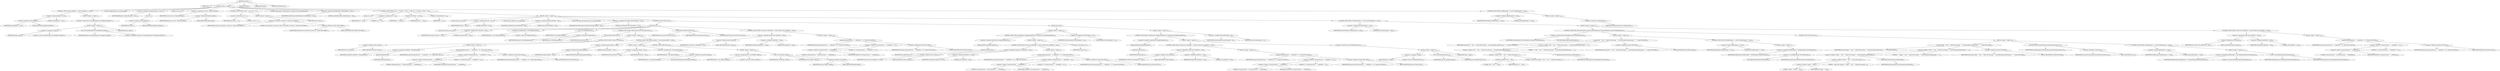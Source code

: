 digraph "execute" {  
"252" [label = <(METHOD,execute)<SUB>171</SUB>> ]
"4" [label = <(PARAM,this)<SUB>171</SUB>> ]
"253" [label = <(BLOCK,&lt;empty&gt;,&lt;empty&gt;)<SUB>171</SUB>> ]
"254" [label = <(CONTROL_STRUCTURE,if (buildpath == null),if (buildpath == null))<SUB>172</SUB>> ]
"255" [label = <(&lt;operator&gt;.equals,buildpath == null)<SUB>172</SUB>> ]
"256" [label = <(&lt;operator&gt;.fieldAccess,this.buildpath)<SUB>172</SUB>> ]
"257" [label = <(IDENTIFIER,this,buildpath == null)<SUB>172</SUB>> ]
"258" [label = <(FIELD_IDENTIFIER,buildpath,buildpath)<SUB>172</SUB>> ]
"259" [label = <(LITERAL,null,buildpath == null)<SUB>172</SUB>> ]
"260" [label = <(BLOCK,&lt;empty&gt;,&lt;empty&gt;)<SUB>172</SUB>> ]
"261" [label = <(&lt;operator&gt;.throw,throw new BuildException(&quot;No buildpath specified&quot;);)<SUB>173</SUB>> ]
"262" [label = <(BLOCK,&lt;empty&gt;,&lt;empty&gt;)<SUB>173</SUB>> ]
"263" [label = <(&lt;operator&gt;.assignment,&lt;empty&gt;)> ]
"264" [label = <(IDENTIFIER,$obj4,&lt;empty&gt;)> ]
"265" [label = <(&lt;operator&gt;.alloc,new BuildException(&quot;No buildpath specified&quot;))<SUB>173</SUB>> ]
"266" [label = <(&lt;init&gt;,new BuildException(&quot;No buildpath specified&quot;))<SUB>173</SUB>> ]
"267" [label = <(IDENTIFIER,$obj4,new BuildException(&quot;No buildpath specified&quot;))> ]
"268" [label = <(LITERAL,&quot;No buildpath specified&quot;,new BuildException(&quot;No buildpath specified&quot;))<SUB>173</SUB>> ]
"269" [label = <(IDENTIFIER,$obj4,&lt;empty&gt;)> ]
"270" [label = <(LOCAL,String[] filenames: java.lang.String[])> ]
"271" [label = <(&lt;operator&gt;.assignment,String[] filenames = list())<SUB>176</SUB>> ]
"272" [label = <(IDENTIFIER,filenames,String[] filenames = list())<SUB>176</SUB>> ]
"273" [label = <(list,list())<SUB>176</SUB>> ]
"274" [label = <(&lt;operator&gt;.fieldAccess,this.buildpath)<SUB>176</SUB>> ]
"275" [label = <(IDENTIFIER,this,list())<SUB>176</SUB>> ]
"276" [label = <(FIELD_IDENTIFIER,buildpath,buildpath)<SUB>176</SUB>> ]
"277" [label = <(LOCAL,int count: int)> ]
"278" [label = <(&lt;operator&gt;.assignment,int count = filenames.length)<SUB>177</SUB>> ]
"279" [label = <(IDENTIFIER,count,int count = filenames.length)<SUB>177</SUB>> ]
"280" [label = <(&lt;operator&gt;.fieldAccess,filenames.length)<SUB>177</SUB>> ]
"281" [label = <(IDENTIFIER,filenames,int count = filenames.length)<SUB>177</SUB>> ]
"282" [label = <(FIELD_IDENTIFIER,length,length)<SUB>177</SUB>> ]
"283" [label = <(CONTROL_STRUCTURE,if (count &lt; 1),if (count &lt; 1))<SUB>178</SUB>> ]
"284" [label = <(&lt;operator&gt;.lessThan,count &lt; 1)<SUB>178</SUB>> ]
"285" [label = <(IDENTIFIER,count,count &lt; 1)<SUB>178</SUB>> ]
"286" [label = <(LITERAL,1,count &lt; 1)<SUB>178</SUB>> ]
"287" [label = <(BLOCK,&lt;empty&gt;,&lt;empty&gt;)<SUB>178</SUB>> ]
"288" [label = <(log,log(&quot;No sub-builds to iterate on&quot;, Project.MSG_WARN))<SUB>179</SUB>> ]
"3" [label = <(IDENTIFIER,this,log(&quot;No sub-builds to iterate on&quot;, Project.MSG_WARN))<SUB>179</SUB>> ]
"289" [label = <(LITERAL,&quot;No sub-builds to iterate on&quot;,log(&quot;No sub-builds to iterate on&quot;, Project.MSG_WARN))<SUB>179</SUB>> ]
"290" [label = <(&lt;operator&gt;.fieldAccess,Project.MSG_WARN)<SUB>179</SUB>> ]
"291" [label = <(IDENTIFIER,Project,log(&quot;No sub-builds to iterate on&quot;, Project.MSG_WARN))<SUB>179</SUB>> ]
"292" [label = <(FIELD_IDENTIFIER,MSG_WARN,MSG_WARN)<SUB>179</SUB>> ]
"293" [label = <(RETURN,return;,return;)<SUB>180</SUB>> ]
"18" [label = <(LOCAL,BuildException buildException: org.apache.tools.ant.BuildException)> ]
"294" [label = <(&lt;operator&gt;.assignment,BuildException buildException = null)<SUB>188</SUB>> ]
"295" [label = <(IDENTIFIER,buildException,BuildException buildException = null)<SUB>188</SUB>> ]
"296" [label = <(LITERAL,null,BuildException buildException = null)<SUB>188</SUB>> ]
"297" [label = <(CONTROL_STRUCTURE,for (int i = 0; Some(i &lt; count); ++i),for (int i = 0; Some(i &lt; count); ++i))<SUB>189</SUB>> ]
"298" [label = <(LOCAL,int i: int)> ]
"299" [label = <(&lt;operator&gt;.assignment,int i = 0)<SUB>189</SUB>> ]
"300" [label = <(IDENTIFIER,i,int i = 0)<SUB>189</SUB>> ]
"301" [label = <(LITERAL,0,int i = 0)<SUB>189</SUB>> ]
"302" [label = <(&lt;operator&gt;.lessThan,i &lt; count)<SUB>189</SUB>> ]
"303" [label = <(IDENTIFIER,i,i &lt; count)<SUB>189</SUB>> ]
"304" [label = <(IDENTIFIER,count,i &lt; count)<SUB>189</SUB>> ]
"305" [label = <(&lt;operator&gt;.preIncrement,++i)<SUB>189</SUB>> ]
"306" [label = <(IDENTIFIER,i,++i)<SUB>189</SUB>> ]
"307" [label = <(BLOCK,&lt;empty&gt;,&lt;empty&gt;)<SUB>189</SUB>> ]
"6" [label = <(LOCAL,File file: java.io.File)> ]
"308" [label = <(&lt;operator&gt;.assignment,File file = null)<SUB>190</SUB>> ]
"309" [label = <(IDENTIFIER,file,File file = null)<SUB>190</SUB>> ]
"310" [label = <(LITERAL,null,File file = null)<SUB>190</SUB>> ]
"311" [label = <(LOCAL,String subdirPath: java.lang.String)> ]
"312" [label = <(&lt;operator&gt;.assignment,String subdirPath = null)<SUB>191</SUB>> ]
"313" [label = <(IDENTIFIER,subdirPath,String subdirPath = null)<SUB>191</SUB>> ]
"314" [label = <(LITERAL,null,String subdirPath = null)<SUB>191</SUB>> ]
"315" [label = <(LOCAL,Throwable thrownException: java.lang.Throwable)> ]
"316" [label = <(&lt;operator&gt;.assignment,Throwable thrownException = null)<SUB>192</SUB>> ]
"317" [label = <(IDENTIFIER,thrownException,Throwable thrownException = null)<SUB>192</SUB>> ]
"318" [label = <(LITERAL,null,Throwable thrownException = null)<SUB>192</SUB>> ]
"319" [label = <(CONTROL_STRUCTURE,try,try)<SUB>193</SUB>> ]
"320" [label = <(BLOCK,try,try)<SUB>193</SUB>> ]
"321" [label = <(LOCAL,File directory: java.io.File)> ]
"322" [label = <(&lt;operator&gt;.assignment,File directory = null)<SUB>194</SUB>> ]
"323" [label = <(IDENTIFIER,directory,File directory = null)<SUB>194</SUB>> ]
"324" [label = <(LITERAL,null,File directory = null)<SUB>194</SUB>> ]
"325" [label = <(&lt;operator&gt;.assignment,file = new File(filenames[i]))<SUB>195</SUB>> ]
"326" [label = <(IDENTIFIER,file,file = new File(filenames[i]))<SUB>195</SUB>> ]
"327" [label = <(&lt;operator&gt;.alloc,new File(filenames[i]))<SUB>195</SUB>> ]
"328" [label = <(&lt;init&gt;,new File(filenames[i]))<SUB>195</SUB>> ]
"5" [label = <(IDENTIFIER,file,new File(filenames[i]))<SUB>195</SUB>> ]
"329" [label = <(&lt;operator&gt;.indexAccess,filenames[i])<SUB>195</SUB>> ]
"330" [label = <(IDENTIFIER,filenames,new File(filenames[i]))<SUB>195</SUB>> ]
"331" [label = <(IDENTIFIER,i,new File(filenames[i]))<SUB>195</SUB>> ]
"332" [label = <(CONTROL_STRUCTURE,if (file.isDirectory()),if (file.isDirectory()))<SUB>196</SUB>> ]
"333" [label = <(isDirectory,file.isDirectory())<SUB>196</SUB>> ]
"334" [label = <(IDENTIFIER,file,file.isDirectory())<SUB>196</SUB>> ]
"335" [label = <(BLOCK,&lt;empty&gt;,&lt;empty&gt;)<SUB>196</SUB>> ]
"336" [label = <(CONTROL_STRUCTURE,if (verbose),if (verbose))<SUB>197</SUB>> ]
"337" [label = <(&lt;operator&gt;.fieldAccess,this.verbose)<SUB>197</SUB>> ]
"338" [label = <(IDENTIFIER,this,if (verbose))<SUB>197</SUB>> ]
"339" [label = <(FIELD_IDENTIFIER,verbose,verbose)<SUB>197</SUB>> ]
"340" [label = <(BLOCK,&lt;empty&gt;,&lt;empty&gt;)<SUB>197</SUB>> ]
"341" [label = <(&lt;operator&gt;.assignment,subdirPath = file.getPath())<SUB>198</SUB>> ]
"342" [label = <(IDENTIFIER,subdirPath,subdirPath = file.getPath())<SUB>198</SUB>> ]
"343" [label = <(getPath,file.getPath())<SUB>198</SUB>> ]
"344" [label = <(IDENTIFIER,file,file.getPath())<SUB>198</SUB>> ]
"345" [label = <(log,log(&quot;Entering directory: &quot; + subdirPath + &quot;\n&quot;, Project.MSG_INFO))<SUB>199</SUB>> ]
"7" [label = <(IDENTIFIER,this,log(&quot;Entering directory: &quot; + subdirPath + &quot;\n&quot;, Project.MSG_INFO))<SUB>199</SUB>> ]
"346" [label = <(&lt;operator&gt;.addition,&quot;Entering directory: &quot; + subdirPath + &quot;\n&quot;)<SUB>199</SUB>> ]
"347" [label = <(&lt;operator&gt;.addition,&quot;Entering directory: &quot; + subdirPath)<SUB>199</SUB>> ]
"348" [label = <(LITERAL,&quot;Entering directory: &quot;,&quot;Entering directory: &quot; + subdirPath)<SUB>199</SUB>> ]
"349" [label = <(IDENTIFIER,subdirPath,&quot;Entering directory: &quot; + subdirPath)<SUB>199</SUB>> ]
"350" [label = <(LITERAL,&quot;\n&quot;,&quot;Entering directory: &quot; + subdirPath + &quot;\n&quot;)<SUB>199</SUB>> ]
"351" [label = <(&lt;operator&gt;.fieldAccess,Project.MSG_INFO)<SUB>199</SUB>> ]
"352" [label = <(IDENTIFIER,Project,log(&quot;Entering directory: &quot; + subdirPath + &quot;\n&quot;, Project.MSG_INFO))<SUB>199</SUB>> ]
"353" [label = <(FIELD_IDENTIFIER,MSG_INFO,MSG_INFO)<SUB>199</SUB>> ]
"354" [label = <(CONTROL_STRUCTURE,if (genericantfile != null),if (genericantfile != null))<SUB>201</SUB>> ]
"355" [label = <(&lt;operator&gt;.notEquals,genericantfile != null)<SUB>201</SUB>> ]
"356" [label = <(&lt;operator&gt;.fieldAccess,this.genericantfile)<SUB>201</SUB>> ]
"357" [label = <(IDENTIFIER,this,genericantfile != null)<SUB>201</SUB>> ]
"358" [label = <(FIELD_IDENTIFIER,genericantfile,genericantfile)<SUB>201</SUB>> ]
"359" [label = <(LITERAL,null,genericantfile != null)<SUB>201</SUB>> ]
"360" [label = <(BLOCK,&lt;empty&gt;,&lt;empty&gt;)<SUB>201</SUB>> ]
"361" [label = <(&lt;operator&gt;.assignment,directory = file)<SUB>202</SUB>> ]
"362" [label = <(IDENTIFIER,directory,directory = file)<SUB>202</SUB>> ]
"363" [label = <(IDENTIFIER,file,directory = file)<SUB>202</SUB>> ]
"364" [label = <(&lt;operator&gt;.assignment,file = this.genericantfile)<SUB>203</SUB>> ]
"365" [label = <(IDENTIFIER,file,file = this.genericantfile)<SUB>203</SUB>> ]
"366" [label = <(&lt;operator&gt;.fieldAccess,this.genericantfile)<SUB>203</SUB>> ]
"367" [label = <(IDENTIFIER,this,file = this.genericantfile)<SUB>203</SUB>> ]
"368" [label = <(FIELD_IDENTIFIER,genericantfile,genericantfile)<SUB>203</SUB>> ]
"369" [label = <(CONTROL_STRUCTURE,else,else)<SUB>204</SUB>> ]
"370" [label = <(BLOCK,&lt;empty&gt;,&lt;empty&gt;)<SUB>204</SUB>> ]
"371" [label = <(&lt;operator&gt;.assignment,file = new File(file, antfile))<SUB>205</SUB>> ]
"372" [label = <(IDENTIFIER,file,file = new File(file, antfile))<SUB>205</SUB>> ]
"373" [label = <(&lt;operator&gt;.alloc,new File(file, antfile))<SUB>205</SUB>> ]
"374" [label = <(&lt;init&gt;,new File(file, antfile))<SUB>205</SUB>> ]
"8" [label = <(IDENTIFIER,file,new File(file, antfile))<SUB>205</SUB>> ]
"375" [label = <(IDENTIFIER,file,new File(file, antfile))<SUB>205</SUB>> ]
"376" [label = <(&lt;operator&gt;.fieldAccess,this.antfile)<SUB>205</SUB>> ]
"377" [label = <(IDENTIFIER,this,new File(file, antfile))<SUB>205</SUB>> ]
"378" [label = <(FIELD_IDENTIFIER,antfile,antfile)<SUB>205</SUB>> ]
"379" [label = <(execute,this.execute(file, directory))<SUB>208</SUB>> ]
"9" [label = <(IDENTIFIER,this,this.execute(file, directory))<SUB>208</SUB>> ]
"380" [label = <(IDENTIFIER,file,this.execute(file, directory))<SUB>208</SUB>> ]
"381" [label = <(IDENTIFIER,directory,this.execute(file, directory))<SUB>208</SUB>> ]
"382" [label = <(CONTROL_STRUCTURE,if (verbose &amp;&amp; subdirPath != null),if (verbose &amp;&amp; subdirPath != null))<SUB>209</SUB>> ]
"383" [label = <(&lt;operator&gt;.logicalAnd,verbose &amp;&amp; subdirPath != null)<SUB>209</SUB>> ]
"384" [label = <(&lt;operator&gt;.fieldAccess,this.verbose)<SUB>209</SUB>> ]
"385" [label = <(IDENTIFIER,this,verbose &amp;&amp; subdirPath != null)<SUB>209</SUB>> ]
"386" [label = <(FIELD_IDENTIFIER,verbose,verbose)<SUB>209</SUB>> ]
"387" [label = <(&lt;operator&gt;.notEquals,subdirPath != null)<SUB>209</SUB>> ]
"388" [label = <(IDENTIFIER,subdirPath,subdirPath != null)<SUB>209</SUB>> ]
"389" [label = <(LITERAL,null,subdirPath != null)<SUB>209</SUB>> ]
"390" [label = <(BLOCK,&lt;empty&gt;,&lt;empty&gt;)<SUB>209</SUB>> ]
"391" [label = <(log,log(&quot;Leaving directory: &quot; + subdirPath + &quot;\n&quot;, Project.MSG_INFO))<SUB>210</SUB>> ]
"10" [label = <(IDENTIFIER,this,log(&quot;Leaving directory: &quot; + subdirPath + &quot;\n&quot;, Project.MSG_INFO))<SUB>210</SUB>> ]
"392" [label = <(&lt;operator&gt;.addition,&quot;Leaving directory: &quot; + subdirPath + &quot;\n&quot;)<SUB>210</SUB>> ]
"393" [label = <(&lt;operator&gt;.addition,&quot;Leaving directory: &quot; + subdirPath)<SUB>210</SUB>> ]
"394" [label = <(LITERAL,&quot;Leaving directory: &quot;,&quot;Leaving directory: &quot; + subdirPath)<SUB>210</SUB>> ]
"395" [label = <(IDENTIFIER,subdirPath,&quot;Leaving directory: &quot; + subdirPath)<SUB>210</SUB>> ]
"396" [label = <(LITERAL,&quot;\n&quot;,&quot;Leaving directory: &quot; + subdirPath + &quot;\n&quot;)<SUB>210</SUB>> ]
"397" [label = <(&lt;operator&gt;.fieldAccess,Project.MSG_INFO)<SUB>210</SUB>> ]
"398" [label = <(IDENTIFIER,Project,log(&quot;Leaving directory: &quot; + subdirPath + &quot;\n&quot;, Project.MSG_INFO))<SUB>210</SUB>> ]
"399" [label = <(FIELD_IDENTIFIER,MSG_INFO,MSG_INFO)<SUB>210</SUB>> ]
"400" [label = <(BLOCK,catch,catch)> ]
"401" [label = <(BLOCK,&lt;empty&gt;,&lt;empty&gt;)<SUB>212</SUB>> ]
"402" [label = <(CONTROL_STRUCTURE,if (!(getProject().isKeepGoingMode())),if (!(getProject().isKeepGoingMode())))<SUB>213</SUB>> ]
"403" [label = <(&lt;operator&gt;.logicalNot,!(getProject().isKeepGoingMode()))<SUB>213</SUB>> ]
"404" [label = <(isKeepGoingMode,isKeepGoingMode())<SUB>213</SUB>> ]
"405" [label = <(getProject,getProject())<SUB>213</SUB>> ]
"11" [label = <(IDENTIFIER,this,getProject())<SUB>213</SUB>> ]
"406" [label = <(BLOCK,&lt;empty&gt;,&lt;empty&gt;)<SUB>213</SUB>> ]
"407" [label = <(CONTROL_STRUCTURE,if (verbose &amp;&amp; subdirPath != null),if (verbose &amp;&amp; subdirPath != null))<SUB>214</SUB>> ]
"408" [label = <(&lt;operator&gt;.logicalAnd,verbose &amp;&amp; subdirPath != null)<SUB>214</SUB>> ]
"409" [label = <(&lt;operator&gt;.fieldAccess,this.verbose)<SUB>214</SUB>> ]
"410" [label = <(IDENTIFIER,this,verbose &amp;&amp; subdirPath != null)<SUB>214</SUB>> ]
"411" [label = <(FIELD_IDENTIFIER,verbose,verbose)<SUB>214</SUB>> ]
"412" [label = <(&lt;operator&gt;.notEquals,subdirPath != null)<SUB>214</SUB>> ]
"413" [label = <(IDENTIFIER,subdirPath,subdirPath != null)<SUB>214</SUB>> ]
"414" [label = <(LITERAL,null,subdirPath != null)<SUB>214</SUB>> ]
"415" [label = <(BLOCK,&lt;empty&gt;,&lt;empty&gt;)<SUB>214</SUB>> ]
"416" [label = <(log,log(&quot;Leaving directory: &quot; + subdirPath + &quot;\n&quot;, Project.MSG_INFO))<SUB>215</SUB>> ]
"12" [label = <(IDENTIFIER,this,log(&quot;Leaving directory: &quot; + subdirPath + &quot;\n&quot;, Project.MSG_INFO))<SUB>215</SUB>> ]
"417" [label = <(&lt;operator&gt;.addition,&quot;Leaving directory: &quot; + subdirPath + &quot;\n&quot;)<SUB>215</SUB>> ]
"418" [label = <(&lt;operator&gt;.addition,&quot;Leaving directory: &quot; + subdirPath)<SUB>215</SUB>> ]
"419" [label = <(LITERAL,&quot;Leaving directory: &quot;,&quot;Leaving directory: &quot; + subdirPath)<SUB>215</SUB>> ]
"420" [label = <(IDENTIFIER,subdirPath,&quot;Leaving directory: &quot; + subdirPath)<SUB>215</SUB>> ]
"421" [label = <(LITERAL,&quot;\n&quot;,&quot;Leaving directory: &quot; + subdirPath + &quot;\n&quot;)<SUB>215</SUB>> ]
"422" [label = <(&lt;operator&gt;.fieldAccess,Project.MSG_INFO)<SUB>215</SUB>> ]
"423" [label = <(IDENTIFIER,Project,log(&quot;Leaving directory: &quot; + subdirPath + &quot;\n&quot;, Project.MSG_INFO))<SUB>215</SUB>> ]
"424" [label = <(FIELD_IDENTIFIER,MSG_INFO,MSG_INFO)<SUB>215</SUB>> ]
"425" [label = <(&lt;operator&gt;.throw,throw ex;)<SUB>217</SUB>> ]
"426" [label = <(IDENTIFIER,ex,throw ex;)<SUB>217</SUB>> ]
"427" [label = <(&lt;operator&gt;.assignment,thrownException = ex)<SUB>219</SUB>> ]
"428" [label = <(IDENTIFIER,thrownException,thrownException = ex)<SUB>219</SUB>> ]
"429" [label = <(IDENTIFIER,ex,thrownException = ex)<SUB>219</SUB>> ]
"430" [label = <(BLOCK,&lt;empty&gt;,&lt;empty&gt;)<SUB>220</SUB>> ]
"431" [label = <(CONTROL_STRUCTURE,if (!(getProject().isKeepGoingMode())),if (!(getProject().isKeepGoingMode())))<SUB>221</SUB>> ]
"432" [label = <(&lt;operator&gt;.logicalNot,!(getProject().isKeepGoingMode()))<SUB>221</SUB>> ]
"433" [label = <(isKeepGoingMode,isKeepGoingMode())<SUB>221</SUB>> ]
"434" [label = <(getProject,getProject())<SUB>221</SUB>> ]
"13" [label = <(IDENTIFIER,this,getProject())<SUB>221</SUB>> ]
"435" [label = <(BLOCK,&lt;empty&gt;,&lt;empty&gt;)<SUB>221</SUB>> ]
"436" [label = <(CONTROL_STRUCTURE,if (verbose &amp;&amp; subdirPath != null),if (verbose &amp;&amp; subdirPath != null))<SUB>222</SUB>> ]
"437" [label = <(&lt;operator&gt;.logicalAnd,verbose &amp;&amp; subdirPath != null)<SUB>222</SUB>> ]
"438" [label = <(&lt;operator&gt;.fieldAccess,this.verbose)<SUB>222</SUB>> ]
"439" [label = <(IDENTIFIER,this,verbose &amp;&amp; subdirPath != null)<SUB>222</SUB>> ]
"440" [label = <(FIELD_IDENTIFIER,verbose,verbose)<SUB>222</SUB>> ]
"441" [label = <(&lt;operator&gt;.notEquals,subdirPath != null)<SUB>222</SUB>> ]
"442" [label = <(IDENTIFIER,subdirPath,subdirPath != null)<SUB>222</SUB>> ]
"443" [label = <(LITERAL,null,subdirPath != null)<SUB>222</SUB>> ]
"444" [label = <(BLOCK,&lt;empty&gt;,&lt;empty&gt;)<SUB>222</SUB>> ]
"445" [label = <(log,log(&quot;Leaving directory: &quot; + subdirPath + &quot;\n&quot;, Project.MSG_INFO))<SUB>223</SUB>> ]
"14" [label = <(IDENTIFIER,this,log(&quot;Leaving directory: &quot; + subdirPath + &quot;\n&quot;, Project.MSG_INFO))<SUB>223</SUB>> ]
"446" [label = <(&lt;operator&gt;.addition,&quot;Leaving directory: &quot; + subdirPath + &quot;\n&quot;)<SUB>223</SUB>> ]
"447" [label = <(&lt;operator&gt;.addition,&quot;Leaving directory: &quot; + subdirPath)<SUB>223</SUB>> ]
"448" [label = <(LITERAL,&quot;Leaving directory: &quot;,&quot;Leaving directory: &quot; + subdirPath)<SUB>223</SUB>> ]
"449" [label = <(IDENTIFIER,subdirPath,&quot;Leaving directory: &quot; + subdirPath)<SUB>223</SUB>> ]
"450" [label = <(LITERAL,&quot;\n&quot;,&quot;Leaving directory: &quot; + subdirPath + &quot;\n&quot;)<SUB>223</SUB>> ]
"451" [label = <(&lt;operator&gt;.fieldAccess,Project.MSG_INFO)<SUB>223</SUB>> ]
"452" [label = <(IDENTIFIER,Project,log(&quot;Leaving directory: &quot; + subdirPath + &quot;\n&quot;, Project.MSG_INFO))<SUB>223</SUB>> ]
"453" [label = <(FIELD_IDENTIFIER,MSG_INFO,MSG_INFO)<SUB>223</SUB>> ]
"454" [label = <(&lt;operator&gt;.throw,throw new BuildException(ex);)<SUB>225</SUB>> ]
"455" [label = <(BLOCK,&lt;empty&gt;,&lt;empty&gt;)<SUB>225</SUB>> ]
"456" [label = <(&lt;operator&gt;.assignment,&lt;empty&gt;)> ]
"457" [label = <(IDENTIFIER,$obj7,&lt;empty&gt;)> ]
"458" [label = <(&lt;operator&gt;.alloc,new BuildException(ex))<SUB>225</SUB>> ]
"459" [label = <(&lt;init&gt;,new BuildException(ex))<SUB>225</SUB>> ]
"460" [label = <(IDENTIFIER,$obj7,new BuildException(ex))> ]
"461" [label = <(IDENTIFIER,ex,new BuildException(ex))<SUB>225</SUB>> ]
"462" [label = <(IDENTIFIER,$obj7,&lt;empty&gt;)> ]
"463" [label = <(&lt;operator&gt;.assignment,thrownException = ex)<SUB>227</SUB>> ]
"464" [label = <(IDENTIFIER,thrownException,thrownException = ex)<SUB>227</SUB>> ]
"465" [label = <(IDENTIFIER,ex,thrownException = ex)<SUB>227</SUB>> ]
"466" [label = <(CONTROL_STRUCTURE,if (thrownException != null),if (thrownException != null))<SUB>229</SUB>> ]
"467" [label = <(&lt;operator&gt;.notEquals,thrownException != null)<SUB>229</SUB>> ]
"468" [label = <(IDENTIFIER,thrownException,thrownException != null)<SUB>229</SUB>> ]
"469" [label = <(LITERAL,null,thrownException != null)<SUB>229</SUB>> ]
"470" [label = <(BLOCK,&lt;empty&gt;,&lt;empty&gt;)<SUB>229</SUB>> ]
"471" [label = <(CONTROL_STRUCTURE,if (thrownException instanceof BuildException),if (thrownException instanceof BuildException))<SUB>230</SUB>> ]
"472" [label = <(&lt;operator&gt;.instanceOf,thrownException instanceof BuildException)<SUB>230</SUB>> ]
"473" [label = <(IDENTIFIER,thrownException,thrownException instanceof BuildException)<SUB>230</SUB>> ]
"474" [label = <(TYPE_REF,BuildException,BuildException)<SUB>230</SUB>> ]
"475" [label = <(BLOCK,&lt;empty&gt;,&lt;empty&gt;)<SUB>230</SUB>> ]
"476" [label = <(log,log(&quot;File '&quot; + file + &quot;' failed with message '&quot; + thrownException.getMessage() + &quot;'.&quot;, Project.MSG_ERR))<SUB>231</SUB>> ]
"15" [label = <(IDENTIFIER,this,log(&quot;File '&quot; + file + &quot;' failed with message '&quot; + thrownException.getMessage() + &quot;'.&quot;, Project.MSG_ERR))<SUB>231</SUB>> ]
"477" [label = <(&lt;operator&gt;.addition,&quot;File '&quot; + file + &quot;' failed with message '&quot; + thrownException.getMessage() + &quot;'.&quot;)<SUB>231</SUB>> ]
"478" [label = <(&lt;operator&gt;.addition,&quot;File '&quot; + file + &quot;' failed with message '&quot; + thrownException.getMessage())<SUB>231</SUB>> ]
"479" [label = <(&lt;operator&gt;.addition,&quot;File '&quot; + file + &quot;' failed with message '&quot;)<SUB>231</SUB>> ]
"480" [label = <(&lt;operator&gt;.addition,&quot;File '&quot; + file)<SUB>231</SUB>> ]
"481" [label = <(LITERAL,&quot;File '&quot;,&quot;File '&quot; + file)<SUB>231</SUB>> ]
"482" [label = <(IDENTIFIER,file,&quot;File '&quot; + file)<SUB>231</SUB>> ]
"483" [label = <(LITERAL,&quot;' failed with message '&quot;,&quot;File '&quot; + file + &quot;' failed with message '&quot;)<SUB>232</SUB>> ]
"484" [label = <(getMessage,thrownException.getMessage())<SUB>233</SUB>> ]
"485" [label = <(IDENTIFIER,thrownException,thrownException.getMessage())<SUB>233</SUB>> ]
"486" [label = <(LITERAL,&quot;'.&quot;,&quot;File '&quot; + file + &quot;' failed with message '&quot; + thrownException.getMessage() + &quot;'.&quot;)<SUB>233</SUB>> ]
"487" [label = <(&lt;operator&gt;.fieldAccess,Project.MSG_ERR)<SUB>233</SUB>> ]
"488" [label = <(IDENTIFIER,Project,log(&quot;File '&quot; + file + &quot;' failed with message '&quot; + thrownException.getMessage() + &quot;'.&quot;, Project.MSG_ERR))<SUB>233</SUB>> ]
"489" [label = <(FIELD_IDENTIFIER,MSG_ERR,MSG_ERR)<SUB>233</SUB>> ]
"490" [label = <(CONTROL_STRUCTURE,if (buildException == null),if (buildException == null))<SUB>235</SUB>> ]
"491" [label = <(&lt;operator&gt;.equals,buildException == null)<SUB>235</SUB>> ]
"492" [label = <(IDENTIFIER,buildException,buildException == null)<SUB>235</SUB>> ]
"493" [label = <(LITERAL,null,buildException == null)<SUB>235</SUB>> ]
"494" [label = <(BLOCK,&lt;empty&gt;,&lt;empty&gt;)<SUB>235</SUB>> ]
"495" [label = <(&lt;operator&gt;.assignment,buildException = (BuildException) thrownException)<SUB>236</SUB>> ]
"496" [label = <(IDENTIFIER,buildException,buildException = (BuildException) thrownException)<SUB>236</SUB>> ]
"497" [label = <(&lt;operator&gt;.cast,(BuildException) thrownException)<SUB>236</SUB>> ]
"498" [label = <(TYPE_REF,BuildException,BuildException)<SUB>236</SUB>> ]
"499" [label = <(IDENTIFIER,thrownException,(BuildException) thrownException)<SUB>236</SUB>> ]
"500" [label = <(CONTROL_STRUCTURE,else,else)<SUB>238</SUB>> ]
"501" [label = <(BLOCK,&lt;empty&gt;,&lt;empty&gt;)<SUB>238</SUB>> ]
"502" [label = <(log,log(&quot;Target '&quot; + file + &quot;' failed with message '&quot; + thrownException.getMessage() + &quot;'.&quot;, Project.MSG_ERR))<SUB>239</SUB>> ]
"16" [label = <(IDENTIFIER,this,log(&quot;Target '&quot; + file + &quot;' failed with message '&quot; + thrownException.getMessage() + &quot;'.&quot;, Project.MSG_ERR))<SUB>239</SUB>> ]
"503" [label = <(&lt;operator&gt;.addition,&quot;Target '&quot; + file + &quot;' failed with message '&quot; + thrownException.getMessage() + &quot;'.&quot;)<SUB>239</SUB>> ]
"504" [label = <(&lt;operator&gt;.addition,&quot;Target '&quot; + file + &quot;' failed with message '&quot; + thrownException.getMessage())<SUB>239</SUB>> ]
"505" [label = <(&lt;operator&gt;.addition,&quot;Target '&quot; + file + &quot;' failed with message '&quot;)<SUB>239</SUB>> ]
"506" [label = <(&lt;operator&gt;.addition,&quot;Target '&quot; + file)<SUB>239</SUB>> ]
"507" [label = <(LITERAL,&quot;Target '&quot;,&quot;Target '&quot; + file)<SUB>239</SUB>> ]
"508" [label = <(IDENTIFIER,file,&quot;Target '&quot; + file)<SUB>239</SUB>> ]
"509" [label = <(LITERAL,&quot;' failed with message '&quot;,&quot;Target '&quot; + file + &quot;' failed with message '&quot;)<SUB>240</SUB>> ]
"510" [label = <(getMessage,thrownException.getMessage())<SUB>241</SUB>> ]
"511" [label = <(IDENTIFIER,thrownException,thrownException.getMessage())<SUB>241</SUB>> ]
"512" [label = <(LITERAL,&quot;'.&quot;,&quot;Target '&quot; + file + &quot;' failed with message '&quot; + thrownException.getMessage() + &quot;'.&quot;)<SUB>241</SUB>> ]
"513" [label = <(&lt;operator&gt;.fieldAccess,Project.MSG_ERR)<SUB>241</SUB>> ]
"514" [label = <(IDENTIFIER,Project,log(&quot;Target '&quot; + file + &quot;' failed with message '&quot; + thrownException.getMessage() + &quot;'.&quot;, Project.MSG_ERR))<SUB>241</SUB>> ]
"515" [label = <(FIELD_IDENTIFIER,MSG_ERR,MSG_ERR)<SUB>241</SUB>> ]
"516" [label = <(printStackTrace,thrownException.printStackTrace(System.err))<SUB>242</SUB>> ]
"517" [label = <(IDENTIFIER,thrownException,thrownException.printStackTrace(System.err))<SUB>242</SUB>> ]
"518" [label = <(&lt;operator&gt;.fieldAccess,System.err)<SUB>242</SUB>> ]
"519" [label = <(IDENTIFIER,System,thrownException.printStackTrace(System.err))<SUB>242</SUB>> ]
"520" [label = <(FIELD_IDENTIFIER,err,err)<SUB>242</SUB>> ]
"521" [label = <(CONTROL_STRUCTURE,if (buildException == null),if (buildException == null))<SUB>243</SUB>> ]
"522" [label = <(&lt;operator&gt;.equals,buildException == null)<SUB>243</SUB>> ]
"523" [label = <(IDENTIFIER,buildException,buildException == null)<SUB>243</SUB>> ]
"524" [label = <(LITERAL,null,buildException == null)<SUB>243</SUB>> ]
"525" [label = <(BLOCK,&lt;empty&gt;,&lt;empty&gt;)<SUB>243</SUB>> ]
"526" [label = <(&lt;operator&gt;.assignment,buildException = new BuildException(thrownException))<SUB>244</SUB>> ]
"527" [label = <(IDENTIFIER,buildException,buildException = new BuildException(thrownException))<SUB>244</SUB>> ]
"528" [label = <(&lt;operator&gt;.alloc,new BuildException(thrownException))<SUB>245</SUB>> ]
"529" [label = <(&lt;init&gt;,new BuildException(thrownException))<SUB>245</SUB>> ]
"17" [label = <(IDENTIFIER,buildException,new BuildException(thrownException))<SUB>244</SUB>> ]
"530" [label = <(IDENTIFIER,thrownException,new BuildException(thrownException))<SUB>245</SUB>> ]
"531" [label = <(CONTROL_STRUCTURE,if (verbose &amp;&amp; subdirPath != null),if (verbose &amp;&amp; subdirPath != null))<SUB>248</SUB>> ]
"532" [label = <(&lt;operator&gt;.logicalAnd,verbose &amp;&amp; subdirPath != null)<SUB>248</SUB>> ]
"533" [label = <(&lt;operator&gt;.fieldAccess,this.verbose)<SUB>248</SUB>> ]
"534" [label = <(IDENTIFIER,this,verbose &amp;&amp; subdirPath != null)<SUB>248</SUB>> ]
"535" [label = <(FIELD_IDENTIFIER,verbose,verbose)<SUB>248</SUB>> ]
"536" [label = <(&lt;operator&gt;.notEquals,subdirPath != null)<SUB>248</SUB>> ]
"537" [label = <(IDENTIFIER,subdirPath,subdirPath != null)<SUB>248</SUB>> ]
"538" [label = <(LITERAL,null,subdirPath != null)<SUB>248</SUB>> ]
"539" [label = <(BLOCK,&lt;empty&gt;,&lt;empty&gt;)<SUB>248</SUB>> ]
"540" [label = <(log,log(&quot;Leaving directory: &quot; + subdirPath + &quot;\n&quot;, Project.MSG_INFO))<SUB>249</SUB>> ]
"19" [label = <(IDENTIFIER,this,log(&quot;Leaving directory: &quot; + subdirPath + &quot;\n&quot;, Project.MSG_INFO))<SUB>249</SUB>> ]
"541" [label = <(&lt;operator&gt;.addition,&quot;Leaving directory: &quot; + subdirPath + &quot;\n&quot;)<SUB>249</SUB>> ]
"542" [label = <(&lt;operator&gt;.addition,&quot;Leaving directory: &quot; + subdirPath)<SUB>249</SUB>> ]
"543" [label = <(LITERAL,&quot;Leaving directory: &quot;,&quot;Leaving directory: &quot; + subdirPath)<SUB>249</SUB>> ]
"544" [label = <(IDENTIFIER,subdirPath,&quot;Leaving directory: &quot; + subdirPath)<SUB>249</SUB>> ]
"545" [label = <(LITERAL,&quot;\n&quot;,&quot;Leaving directory: &quot; + subdirPath + &quot;\n&quot;)<SUB>249</SUB>> ]
"546" [label = <(&lt;operator&gt;.fieldAccess,Project.MSG_INFO)<SUB>249</SUB>> ]
"547" [label = <(IDENTIFIER,Project,log(&quot;Leaving directory: &quot; + subdirPath + &quot;\n&quot;, Project.MSG_INFO))<SUB>249</SUB>> ]
"548" [label = <(FIELD_IDENTIFIER,MSG_INFO,MSG_INFO)<SUB>249</SUB>> ]
"549" [label = <(CONTROL_STRUCTURE,if (buildException != null),if (buildException != null))<SUB>254</SUB>> ]
"550" [label = <(&lt;operator&gt;.notEquals,buildException != null)<SUB>254</SUB>> ]
"551" [label = <(IDENTIFIER,buildException,buildException != null)<SUB>254</SUB>> ]
"552" [label = <(LITERAL,null,buildException != null)<SUB>254</SUB>> ]
"553" [label = <(BLOCK,&lt;empty&gt;,&lt;empty&gt;)<SUB>254</SUB>> ]
"554" [label = <(&lt;operator&gt;.throw,throw buildException;)<SUB>255</SUB>> ]
"555" [label = <(IDENTIFIER,buildException,throw buildException;)<SUB>255</SUB>> ]
"556" [label = <(MODIFIER,PUBLIC)> ]
"557" [label = <(MODIFIER,VIRTUAL)> ]
"558" [label = <(METHOD_RETURN,void)<SUB>171</SUB>> ]
  "252" -> "4" 
  "252" -> "253" 
  "252" -> "556" 
  "252" -> "557" 
  "252" -> "558" 
  "253" -> "254" 
  "253" -> "270" 
  "253" -> "271" 
  "253" -> "277" 
  "253" -> "278" 
  "253" -> "283" 
  "253" -> "18" 
  "253" -> "294" 
  "253" -> "297" 
  "253" -> "549" 
  "254" -> "255" 
  "254" -> "260" 
  "255" -> "256" 
  "255" -> "259" 
  "256" -> "257" 
  "256" -> "258" 
  "260" -> "261" 
  "261" -> "262" 
  "262" -> "263" 
  "262" -> "266" 
  "262" -> "269" 
  "263" -> "264" 
  "263" -> "265" 
  "266" -> "267" 
  "266" -> "268" 
  "271" -> "272" 
  "271" -> "273" 
  "273" -> "274" 
  "274" -> "275" 
  "274" -> "276" 
  "278" -> "279" 
  "278" -> "280" 
  "280" -> "281" 
  "280" -> "282" 
  "283" -> "284" 
  "283" -> "287" 
  "284" -> "285" 
  "284" -> "286" 
  "287" -> "288" 
  "287" -> "293" 
  "288" -> "3" 
  "288" -> "289" 
  "288" -> "290" 
  "290" -> "291" 
  "290" -> "292" 
  "294" -> "295" 
  "294" -> "296" 
  "297" -> "298" 
  "297" -> "299" 
  "297" -> "302" 
  "297" -> "305" 
  "297" -> "307" 
  "299" -> "300" 
  "299" -> "301" 
  "302" -> "303" 
  "302" -> "304" 
  "305" -> "306" 
  "307" -> "6" 
  "307" -> "308" 
  "307" -> "311" 
  "307" -> "312" 
  "307" -> "315" 
  "307" -> "316" 
  "307" -> "319" 
  "307" -> "466" 
  "308" -> "309" 
  "308" -> "310" 
  "312" -> "313" 
  "312" -> "314" 
  "316" -> "317" 
  "316" -> "318" 
  "319" -> "320" 
  "319" -> "400" 
  "320" -> "321" 
  "320" -> "322" 
  "320" -> "325" 
  "320" -> "328" 
  "320" -> "332" 
  "320" -> "379" 
  "320" -> "382" 
  "322" -> "323" 
  "322" -> "324" 
  "325" -> "326" 
  "325" -> "327" 
  "328" -> "5" 
  "328" -> "329" 
  "329" -> "330" 
  "329" -> "331" 
  "332" -> "333" 
  "332" -> "335" 
  "333" -> "334" 
  "335" -> "336" 
  "335" -> "354" 
  "336" -> "337" 
  "336" -> "340" 
  "337" -> "338" 
  "337" -> "339" 
  "340" -> "341" 
  "340" -> "345" 
  "341" -> "342" 
  "341" -> "343" 
  "343" -> "344" 
  "345" -> "7" 
  "345" -> "346" 
  "345" -> "351" 
  "346" -> "347" 
  "346" -> "350" 
  "347" -> "348" 
  "347" -> "349" 
  "351" -> "352" 
  "351" -> "353" 
  "354" -> "355" 
  "354" -> "360" 
  "354" -> "369" 
  "355" -> "356" 
  "355" -> "359" 
  "356" -> "357" 
  "356" -> "358" 
  "360" -> "361" 
  "360" -> "364" 
  "361" -> "362" 
  "361" -> "363" 
  "364" -> "365" 
  "364" -> "366" 
  "366" -> "367" 
  "366" -> "368" 
  "369" -> "370" 
  "370" -> "371" 
  "370" -> "374" 
  "371" -> "372" 
  "371" -> "373" 
  "374" -> "8" 
  "374" -> "375" 
  "374" -> "376" 
  "376" -> "377" 
  "376" -> "378" 
  "379" -> "9" 
  "379" -> "380" 
  "379" -> "381" 
  "382" -> "383" 
  "382" -> "390" 
  "383" -> "384" 
  "383" -> "387" 
  "384" -> "385" 
  "384" -> "386" 
  "387" -> "388" 
  "387" -> "389" 
  "390" -> "391" 
  "391" -> "10" 
  "391" -> "392" 
  "391" -> "397" 
  "392" -> "393" 
  "392" -> "396" 
  "393" -> "394" 
  "393" -> "395" 
  "397" -> "398" 
  "397" -> "399" 
  "400" -> "401" 
  "400" -> "430" 
  "401" -> "402" 
  "401" -> "427" 
  "402" -> "403" 
  "402" -> "406" 
  "403" -> "404" 
  "404" -> "405" 
  "405" -> "11" 
  "406" -> "407" 
  "406" -> "425" 
  "407" -> "408" 
  "407" -> "415" 
  "408" -> "409" 
  "408" -> "412" 
  "409" -> "410" 
  "409" -> "411" 
  "412" -> "413" 
  "412" -> "414" 
  "415" -> "416" 
  "416" -> "12" 
  "416" -> "417" 
  "416" -> "422" 
  "417" -> "418" 
  "417" -> "421" 
  "418" -> "419" 
  "418" -> "420" 
  "422" -> "423" 
  "422" -> "424" 
  "425" -> "426" 
  "427" -> "428" 
  "427" -> "429" 
  "430" -> "431" 
  "430" -> "463" 
  "431" -> "432" 
  "431" -> "435" 
  "432" -> "433" 
  "433" -> "434" 
  "434" -> "13" 
  "435" -> "436" 
  "435" -> "454" 
  "436" -> "437" 
  "436" -> "444" 
  "437" -> "438" 
  "437" -> "441" 
  "438" -> "439" 
  "438" -> "440" 
  "441" -> "442" 
  "441" -> "443" 
  "444" -> "445" 
  "445" -> "14" 
  "445" -> "446" 
  "445" -> "451" 
  "446" -> "447" 
  "446" -> "450" 
  "447" -> "448" 
  "447" -> "449" 
  "451" -> "452" 
  "451" -> "453" 
  "454" -> "455" 
  "455" -> "456" 
  "455" -> "459" 
  "455" -> "462" 
  "456" -> "457" 
  "456" -> "458" 
  "459" -> "460" 
  "459" -> "461" 
  "463" -> "464" 
  "463" -> "465" 
  "466" -> "467" 
  "466" -> "470" 
  "467" -> "468" 
  "467" -> "469" 
  "470" -> "471" 
  "470" -> "531" 
  "471" -> "472" 
  "471" -> "475" 
  "471" -> "500" 
  "472" -> "473" 
  "472" -> "474" 
  "475" -> "476" 
  "475" -> "490" 
  "476" -> "15" 
  "476" -> "477" 
  "476" -> "487" 
  "477" -> "478" 
  "477" -> "486" 
  "478" -> "479" 
  "478" -> "484" 
  "479" -> "480" 
  "479" -> "483" 
  "480" -> "481" 
  "480" -> "482" 
  "484" -> "485" 
  "487" -> "488" 
  "487" -> "489" 
  "490" -> "491" 
  "490" -> "494" 
  "491" -> "492" 
  "491" -> "493" 
  "494" -> "495" 
  "495" -> "496" 
  "495" -> "497" 
  "497" -> "498" 
  "497" -> "499" 
  "500" -> "501" 
  "501" -> "502" 
  "501" -> "516" 
  "501" -> "521" 
  "502" -> "16" 
  "502" -> "503" 
  "502" -> "513" 
  "503" -> "504" 
  "503" -> "512" 
  "504" -> "505" 
  "504" -> "510" 
  "505" -> "506" 
  "505" -> "509" 
  "506" -> "507" 
  "506" -> "508" 
  "510" -> "511" 
  "513" -> "514" 
  "513" -> "515" 
  "516" -> "517" 
  "516" -> "518" 
  "518" -> "519" 
  "518" -> "520" 
  "521" -> "522" 
  "521" -> "525" 
  "522" -> "523" 
  "522" -> "524" 
  "525" -> "526" 
  "525" -> "529" 
  "526" -> "527" 
  "526" -> "528" 
  "529" -> "17" 
  "529" -> "530" 
  "531" -> "532" 
  "531" -> "539" 
  "532" -> "533" 
  "532" -> "536" 
  "533" -> "534" 
  "533" -> "535" 
  "536" -> "537" 
  "536" -> "538" 
  "539" -> "540" 
  "540" -> "19" 
  "540" -> "541" 
  "540" -> "546" 
  "541" -> "542" 
  "541" -> "545" 
  "542" -> "543" 
  "542" -> "544" 
  "546" -> "547" 
  "546" -> "548" 
  "549" -> "550" 
  "549" -> "553" 
  "550" -> "551" 
  "550" -> "552" 
  "553" -> "554" 
  "554" -> "555" 
}
